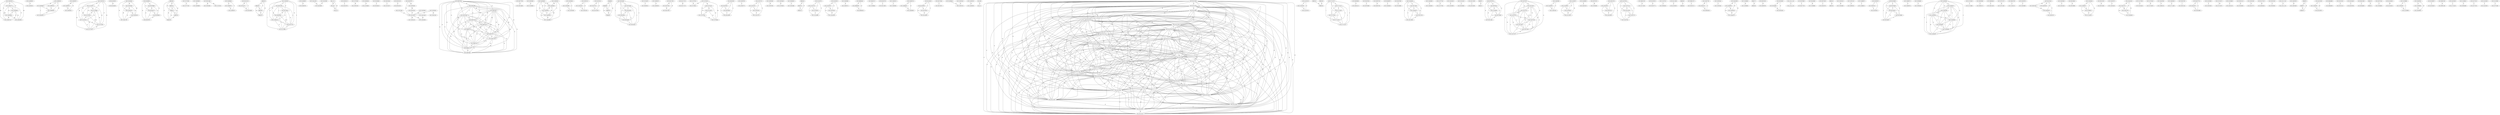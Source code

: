 graph {
	GCF_016905765 -- GCF_016905775 [label="75" weight=1.75] ;
	GCF_016905765 -- GCF_016939655 [label="55" weight=2.35] ;
	GCF_016905765 -- GCF_016939595 [label="57" weight=2.29] ;
	GCF_016905765 -- GCF_016905745 [label="96" weight=1.12] ;
	GCF_016905765 -- GCF_016905585 [label="89" weight=1.33] ;
	GCF_014856055 -- GCF_014855915 [label="14" weight=3.58] ;
	GCF_019660505 -- GCF_020809005 [label="90" weight=1.3] ;
	GCF_019660505 -- GCF_019660135 [label="77" weight=1.69] ;
	GCF_019660505 -- GCF_019660945 [label="35" weight=2.95] ;
	GCF_019660505 -- GCF_020639355 [label="87" weight=1.39] ;
	GCF_016905675 -- GCF_016905875 [label="69" weight=1.93] ;
	GCF_016905675 -- GCF_016905625 [label="46" weight=2.62] ;
	GCF_013925725 -- GCF_014103475 [label="43" weight=2.71] ;
	GCF_013925725 -- GCF_013794885 [label="41" weight=2.77] ;
	GCF_013925725 -- GCF_013729795 [label="36" weight=2.92] ;
	GCF_013925725 -- GCF_014103235 [label="44" weight=2.68] ;
	GCF_013925725 -- GCF_013732395 [label="27" weight=3.19] ;
	GCF_013925725 -- GCF_013737455 [label="38" weight=2.86] ;
	GCF_901456235 -- GCF_901456265 [label="44" weight=2.68] ;
	GCF_018439045 -- GCF_018443005 [label="60" weight=2.2] ;
	GCF_018439045 -- GCF_018439745 [label="74" weight=1.78] ;
	GCF_018439045 -- GCF_018439185 [label="98" weight=1.06] ;
	GCF_018439045 -- GCF_018441785 [label="79" weight=1.63] ;
	GCF_020809005 -- GCF_019660945 [label="75" weight=1.75] ;
	GCF_020809005 -- GCF_020639355 [label="5" weight=3.85] ;
	GCF_902498925 -- GCF_902506695 [label="14" weight=3.58] ;
	GCF_902498925 -- GCF_902506715 [label="19" weight=3.43] ;
	GCF_902498925 -- GCF_902506645 [label="15" weight=3.55] ;
	GCF_902498925 -- GCF_902506735 [label="16" weight=3.52] ;
	ERQ0166 -- ERQ0224 [label="30" weight=3.1] ;
	ERQ0166 -- ERQ0211 [label="60" weight=2.2] ;
	ERQ0166 -- ERQ0162 [label="40" weight=2.8] ;
	ERQ0166 -- ERQ0199 [label="37" weight=2.89] ;
	GCF_013725595 -- GCF_013727455 [label="12" weight=3.64] ;
	GCF_016859905 -- GCF_016859885 [label="27" weight=3.19] ;
	GCF_000521965 -- GCF_016502965 [label="49" weight=2.53] ;
	GCF_000521965 -- GCF_011022025 [label="99" weight=1.03] ;
	GCF_018066565 -- GCF_018066535 [label="21" weight=3.37] ;
	GCF_018066565 -- GCF_018066575 [label="71" weight=1.87] ;
	GCF_016905775 -- GCF_016939655 [label="47" weight=2.59] ;
	GCF_016905775 -- GCF_016939595 [label="44" weight=2.68] ;
	GCF_016905775 -- GCF_016905745 [label="100" weight=1] ;
	GCF_016905775 -- GCF_016905585 [label="75" weight=1.75] ;
	GCF_001022155 -- GCF_001022275 [label="29" weight=3.13] ;
	GCF_001022155 -- GCF_004344985 [label="27" weight=3.19] ;
	ERQ0156 -- ERQ0255 [label="76" weight=1.72] ;
	ERQ0156 -- ERQ0189 [label="51" weight=2.47] ;
	ERQ0156 -- ERQ0278 [label="33" weight=3.01] ;
	GCF_015965555 -- GCF_000027085 [label="17" weight=3.49] ;
	GCF_015965555 -- GCF_000759815 [label="16" weight=3.52] ;
	GCF_015965555 -- GCF_000835925 [label="24" weight=3.28] ;
	GCF_015965555 -- GCF_015965415 [label="12" weight=3.64] ;
	GCF_015965555 -- GCF_910573735 [label="22" weight=3.34] ;
	GCF_015965555 -- GCF_021278985 [label="6" weight=3.82] ;
	GCF_001880955 -- GCF_001880795 [label="32" weight=3.04] ;
	GCF_018441285 -- GCF_018422965 [label="43" weight=2.71] ;
	DB_3_C11 -- DB_3_D2 [label="56" weight=2.32] ;
	DB_3_C11 -- DB_3_D1 [label="96" weight=1.12] ;
	GCF_002903215 -- GCF_002919795 [label="3" weight=3.91] ;
	GCF_013792365 -- GCF_016505165 [label="64" weight=2.08] ;
	GCF_002863945 -- GCF_013336845 [label="19" weight=3.43] ;
	GCF_002386385 -- GCF_902388105 [label="0" weight=4] ;
	GCF_000018045 -- GCF_016128275 [label="4" weight=3.88] ;
	GCF_005281165 -- GCF_005281265 [label="37" weight=2.89] ;
	GCF_015670485 -- GCF_001552875 [label="97" weight=1.09] ;
	GCF_009876795 -- GCF_009876695 [label="67" weight=1.99] ;
	GCF_009876795 -- GCF_009876815 [label="43" weight=2.71] ;
	GCF_009876795 -- GCF_004167485 [label="28" weight=3.16] ;
	GCF_009876795 -- GCF_009876755 [label="21" weight=3.37] ;
	GCF_009876795 -- GCF_009876705 [label="30" weight=3.1] ;
	GCF_009876795 -- GCF_009881155 [label="23" weight=3.31] ;
	GCF_009876795 -- GCF_009876715 [label="35" weight=2.95] ;
	GCF_009876795 -- GCF_009876765 [label="33" weight=3.01] ;
	GCF_009876795 -- GCF_009881185 [label="28" weight=3.16] ;
	GCF_009876795 -- GCF_009881175 [label="24" weight=3.28] ;
	GCF_009876795 -- GCF_009876825 [label="33" weight=3.01] ;
	GCF_000277565 -- GCF_000313895 [label="14" weight=3.58] ;
	GCF_016500585 -- GCF_013336855 [label="13" weight=3.61] ;
	GCF_014803025 -- GCF_014802945 [label="100" weight=1] ;
	GCF_014803025 -- GCF_014802955 [label="83" weight=1.51] ;
	GCF_014803025 -- GCF_014802925 [label="71" weight=1.87] ;
	GCF_014803025 -- GCF_014802965 [label="72" weight=1.84] ;
	GCF_016503845 -- GCF_016503985 [label="3" weight=3.91] ;
	GCF_016503845 -- GCF_016503955 [label="9" weight=3.73] ;
	GCF_016502215 -- GCF_016502245 [label="23" weight=3.31] ;
	GCF_016502215 -- GCF_016502205 [label="20" weight=3.4] ;
	GCF_001055315 -- GCF_001057215 [label="16" weight=3.52] ;
	GCF_001055315 -- GCF_001055295 [label="20" weight=3.4] ;
	ERQ0682 -- ERQ0689 [label="70" weight=1.9] ;
	ERQ0682 -- ERQ0678 [label="37" weight=2.89] ;
	ERQ0682 -- ERQ0681 [label="43" weight=2.71] ;
	GCF_002918495 -- GCF_002918465 [label="0" weight=4] ;
	GCF_002918495 -- GCF_002919455 [label="1" weight=3.97] ;
	GCF_002918495 -- GCF_002918455 [label="0" weight=4] ;
	GCF_002918495 -- GCF_002919485 [label="2" weight=3.94] ;
	GCF_002918495 -- GCF_002919425 [label="0" weight=4] ;
	GCF_016501465 -- GCF_016500565 [label="48" weight=2.56] ;
	GCF_002918465 -- GCF_002919455 [label="0" weight=4] ;
	GCF_002918465 -- GCF_002918455 [label="0" weight=4] ;
	GCF_002918465 -- GCF_002919485 [label="1" weight=3.97] ;
	GCF_002918465 -- GCF_002919425 [label="2" weight=3.94] ;
	GCF_018443005 -- GCF_018439745 [label="31" weight=3.07] ;
	GCF_018443005 -- GCF_018439185 [label="62" weight=2.14] ;
	GCF_018443005 -- GCF_018441785 [label="58" weight=2.26] ;
	GCF_015234875 -- GCF_004569315 [label="0" weight=4] ;
	GCF_019656375 -- GCF_019656355 [label="22" weight=3.34] ;
	GCF_005217825 -- GCF_004327825 [label="40" weight=2.8] ;
	GCF_005217825 -- GCF_004327835 [label="39" weight=2.83] ;
	GCF_001317155 -- GCF_001317135 [label="83" weight=1.51] ;
	GCF_013797615 -- GCF_013746415 [label="91" weight=1.27] ;
	GCF_002918555 -- GCF_002918535 [label="3" weight=3.91] ;
	GCF_002918555 -- GCF_002918935 [label="3" weight=3.91] ;
	GCF_002918555 -- GCF_002919495 [label="4" weight=3.88] ;
	GCF_016500795 -- GCF_016500775 [label="8" weight=3.76] ;
	GCF_015674715 -- GCF_015673475 [label="12" weight=3.64] ;
	GCF_015674715 -- GCF_015674675 [label="12" weight=3.64] ;
	GCF_015674715 -- GCF_015674725 [label="8" weight=3.76] ;
	GCF_016505395 -- GCF_016507955 [label="29" weight=3.13] ;
	GCF_016505485 -- GCF_013790265 [label="97" weight=1.09] ;
	GCF_020099335 -- GCF_018323885 [label="17" weight=3.49] ;
	ERQ0243 -- ERQ0154 [label="67" weight=1.99] ;
	ERQ0243 -- ERQ0152 [label="79" weight=1.63] ;
	GCF_014103475 -- GCF_013794885 [label="44" weight=2.68] ;
	GCF_014103475 -- GCF_013729795 [label="40" weight=2.8] ;
	GCF_014103475 -- GCF_014103235 [label="52" weight=2.44] ;
	GCF_014103475 -- GCF_013732395 [label="45" weight=2.65] ;
	GCF_014103475 -- GCF_013737455 [label="44" weight=2.68] ;
	GCF_015230755 -- GCF_015231155 [label="3" weight=3.91] ;
	GCF_015230755 -- GCF_015230675 [label="2" weight=3.94] ;
	GCF_015230755 -- GCF_015230695 [label="6" weight=3.82] ;
	GCF_018106225 -- GCF_018106145 [label="50" weight=2.5] ;
	GCF_018106225 -- GCF_018106165 [label="41" weight=2.77] ;
	GCF_018106225 -- GCF_018106185 [label="57" weight=2.29] ;
	GCF_016859695 -- GCF_016859715 [label="41" weight=2.77] ;
	GCF_009876695 -- GCF_009876815 [label="86" weight=1.42] ;
	GCF_009876695 -- GCF_004167485 [label="77" weight=1.69] ;
	GCF_009876695 -- GCF_009876755 [label="70" weight=1.9] ;
	GCF_009876695 -- GCF_009876705 [label="76" weight=1.72] ;
	GCF_009876695 -- GCF_009881155 [label="69" weight=1.93] ;
	GCF_009876695 -- GCF_009876715 [label="73" weight=1.81] ;
	GCF_009876695 -- GCF_009876765 [label="89" weight=1.33] ;
	GCF_009876695 -- GCF_009881185 [label="73" weight=1.81] ;
	GCF_009876695 -- GCF_009881175 [label="73" weight=1.81] ;
	GCF_009876695 -- GCF_009876825 [label="79" weight=1.63] ;
	GCF_009664045 -- GCF_009664065 [label="13" weight=3.61] ;
	GCF_009664045 -- GCF_009664025 [label="18" weight=3.46] ;
	GCF_000027085 -- GCF_000759815 [label="7" weight=3.79] ;
	GCF_000027085 -- GCF_000835925 [label="4" weight=3.88] ;
	GCF_000027085 -- GCF_015965415 [label="4" weight=3.88] ;
	GCF_000027085 -- GCF_910573735 [label="4" weight=3.88] ;
	GCF_000027085 -- GCF_021278985 [label="7" weight=3.79] ;
	GCF_008364715 -- GCF_014596845 [label="8" weight=3.76] ;
	GCF_902381795 -- GCF_002215605 [label="4" weight=3.88] ;
	GCF_013890155 -- GCF_013890595 [label="3" weight=3.91] ;
	GCF_016893745 -- GCF_016894025 [label="37" weight=2.89] ;
	GCF_016893745 -- GCF_016893985 [label="20" weight=3.4] ;
	GCF_901456255 -- GCF_901456285 [label="10" weight=3.7] ;
	GCF_901456255 -- GCF_901456225 [label="9" weight=3.73] ;
	GCF_901456255 -- GCF_901456305 [label="3" weight=3.91] ;
	GCF_018106145 -- GCF_018106165 [label="43" weight=2.71] ;
	GCF_018106145 -- GCF_018106185 [label="61" weight=2.17] ;
	GCF_015231155 -- GCF_015230675 [label="4" weight=3.88] ;
	GCF_015231155 -- GCF_015230695 [label="5" weight=3.85] ;
	GCF_902373845 -- GCF_000155975 [label="0" weight=4] ;
	GCF_013746155 -- GCF_014104155 [label="93" weight=1.21] ;
	GCF_013746155 -- GCF_013746415 [label="94" weight=1.18] ;
	GCF_013746155 -- GCF_013797345 [label="97" weight=1.09] ;
	GCF_013746155 -- GCF_013790835 [label="96" weight=1.12] ;
	GCF_001880845 -- GCF_016503735 [label="79" weight=1.63] ;
	GCF_002919455 -- GCF_002918455 [label="0" weight=4] ;
	GCF_002919455 -- GCF_002919485 [label="1" weight=3.97] ;
	GCF_002919455 -- GCF_002919425 [label="0" weight=4] ;
	GCF_014855525 -- GCF_014855935 [label="25" weight=3.25] ;
	SD_9_H6 -- SD_9_A7 [label="10" weight=3.7] ;
	GCF_002947675 -- GCF_016500445 [label="96" weight=1.12] ;
	GCF_002947675 -- GCF_001552875 [label="97" weight=1.09] ;
	GCF_001413195 -- GCF_001413255 [label="32" weight=3.04] ;
	GCF_001413195 -- GCF_001413095 [label="41" weight=2.77] ;
	GCF_001413195 -- GCF_001412825 [label="30" weight=3.1] ;
	GCF_001413195 -- GCF_001412735 [label="52" weight=2.44] ;
	GCF_001413195 -- GCF_001412795 [label="30" weight=3.1] ;
	GCF_001413195 -- GCF_001413215 [label="35" weight=2.95] ;
	GCF_001413195 -- GCF_001412725 [label="38" weight=2.86] ;
	GCF_001413195 -- GCF_001412715 [label="22" weight=3.34] ;
	GCF_001413195 -- GCF_001413125 [label="28" weight=3.16] ;
	GCF_001413195 -- GCF_001413035 [label="41" weight=2.77] ;
	GCF_001413195 -- GCF_001413155 [label="32" weight=3.04] ;
	GCF_001413195 -- GCF_001413045 [label="30" weight=3.1] ;
	GCF_001413195 -- GCF_001413295 [label="29" weight=3.13] ;
	GCF_001413195 -- GCF_001413075 [label="56" weight=2.32] ;
	GCF_001413195 -- GCF_001412755 [label="43" weight=2.71] ;
	GCF_001413195 -- GCF_001413235 [label="67" weight=1.99] ;
	GCF_001413195 -- GCF_001413275 [label="25" weight=3.25] ;
	GCF_001413195 -- GCF_001412815 [label="31" weight=3.07] ;
	GCF_001413195 -- GCF_001413335 [label="35" weight=2.95] ;
	GCF_001413195 -- GCF_001413165 [label="37" weight=2.89] ;
	GCF_001413195 -- GCF_001412855 [label="34" weight=2.98] ;
	GCF_001413195 -- GCF_001412875 [label="38" weight=2.86] ;
	GCF_001413195 -- GCF_001413315 [label="37" weight=2.89] ;
	GCF_014230155 -- GCF_014230185 [label="9" weight=3.73] ;
	GCF_014230155 -- GCF_014230105 [label="16" weight=3.52] ;
	GCF_001057215 -- GCF_001055295 [label="14" weight=3.58] ;
	ERQ0222 -- ERQ0192 [label="93" weight=1.21] ;
	GCF_017151575 -- GCF_017151475 [label="6" weight=3.82] ;
	GCF_017151575 -- GCF_017151495 [label="6" weight=3.82] ;
	GCF_017151575 -- GCF_017151545 [label="3" weight=3.91] ;
	GCF_017151575 -- GCF_017151535 [label="7" weight=3.79] ;
	GCF_017151575 -- GCF_017151515 [label="3" weight=3.91] ;
	GCF_013794885 -- GCF_013729795 [label="45" weight=2.65] ;
	GCF_013794885 -- GCF_014103235 [label="56" weight=2.32] ;
	GCF_013794885 -- GCF_013732395 [label="40" weight=2.8] ;
	GCF_013794885 -- GCF_013737455 [label="44" weight=2.68] ;
	GCF_900638065 -- GCF_003818115 [label="37" weight=2.89] ;
	GCF_001413255 -- GCF_001413095 [label="32" weight=3.04] ;
	GCF_001413255 -- GCF_001412825 [label="21" weight=3.37] ;
	GCF_001413255 -- GCF_001412735 [label="45" weight=2.65] ;
	GCF_001413255 -- GCF_001412795 [label="20" weight=3.4] ;
	GCF_001413255 -- GCF_001413215 [label="21" weight=3.37] ;
	GCF_001413255 -- GCF_001412725 [label="31" weight=3.07] ;
	GCF_001413255 -- GCF_001412715 [label="9" weight=3.73] ;
	GCF_001413255 -- GCF_001413125 [label="21" weight=3.37] ;
	GCF_001413255 -- GCF_001413035 [label="23" weight=3.31] ;
	GCF_001413255 -- GCF_001413155 [label="19" weight=3.43] ;
	GCF_001413255 -- GCF_001413045 [label="20" weight=3.4] ;
	GCF_001413255 -- GCF_001413295 [label="19" weight=3.43] ;
	GCF_001413255 -- GCF_001413075 [label="38" weight=2.86] ;
	GCF_001413255 -- GCF_001412755 [label="27" weight=3.19] ;
	GCF_001413255 -- GCF_001413235 [label="51" weight=2.47] ;
	GCF_001413255 -- GCF_001413275 [label="12" weight=3.64] ;
	GCF_001413255 -- GCF_001413115 [label="92" weight=1.24] ;
	GCF_001413255 -- GCF_001412815 [label="21" weight=3.37] ;
	GCF_001413255 -- GCF_001413335 [label="20" weight=3.4] ;
	GCF_001413255 -- GCF_001413165 [label="26" weight=3.22] ;
	GCF_001413255 -- GCF_001412855 [label="15" weight=3.55] ;
	GCF_001413255 -- GCF_001412875 [label="20" weight=3.4] ;
	GCF_001413255 -- GCF_001413315 [label="25" weight=3.25] ;
	GCF_902387635 -- GCF_000783995 [label="0" weight=4] ;
	GCF_902807235 -- GCF_902807305 [label="33" weight=3.01] ;
	GCF_900460975 -- GCF_019048045 [label="4" weight=3.88] ;
	GCF_015230675 -- GCF_015230695 [label="4" weight=3.88] ;
	GCF_902387995 -- GCF_002249995 [label="0" weight=4] ;
	GCF_009876815 -- GCF_004167485 [label="53" weight=2.41] ;
	GCF_009876815 -- GCF_009876755 [label="43" weight=2.71] ;
	GCF_009876815 -- GCF_009876705 [label="48" weight=2.56] ;
	GCF_009876815 -- GCF_009881155 [label="33" weight=3.01] ;
	GCF_009876815 -- GCF_009876715 [label="38" weight=2.86] ;
	GCF_009876815 -- GCF_009876765 [label="48" weight=2.56] ;
	GCF_009876815 -- GCF_009881185 [label="43" weight=2.71] ;
	GCF_009876815 -- GCF_009881175 [label="43" weight=2.71] ;
	GCF_009876815 -- GCF_009876825 [label="51" weight=2.47] ;
	GCF_019448455 -- GCF_020215855 [label="6" weight=3.82] ;
	GCF_019448455 -- GCF_019448475 [label="13" weight=3.61] ;
	GCF_019448455 -- GCF_020215765 [label="5" weight=3.85] ;
	GCF_019448455 -- GCF_020215805 [label="8" weight=3.76] ;
	GCF_000759815 -- GCF_000835925 [label="20" weight=3.4] ;
	GCF_000759815 -- GCF_015965415 [label="14" weight=3.58] ;
	GCF_000759815 -- GCF_910573735 [label="14" weight=3.58] ;
	GCF_000759815 -- GCF_021278985 [label="10" weight=3.7] ;
	GCF_001413095 -- GCF_001412825 [label="29" weight=3.13] ;
	GCF_001413095 -- GCF_001412735 [label="52" weight=2.44] ;
	GCF_001413095 -- GCF_001412795 [label="28" weight=3.16] ;
	GCF_001413095 -- GCF_001413215 [label="32" weight=3.04] ;
	GCF_001413095 -- GCF_001412725 [label="39" weight=2.83] ;
	GCF_001413095 -- GCF_001412715 [label="21" weight=3.37] ;
	GCF_001413095 -- GCF_001413125 [label="27" weight=3.19] ;
	GCF_001413095 -- GCF_001413035 [label="38" weight=2.86] ;
	GCF_001413095 -- GCF_001413155 [label="36" weight=2.92] ;
	GCF_001413095 -- GCF_001413045 [label="40" weight=2.8] ;
	GCF_001413095 -- GCF_001413295 [label="28" weight=3.16] ;
	GCF_001413095 -- GCF_001413075 [label="59" weight=2.23] ;
	GCF_001413095 -- GCF_001412755 [label="37" weight=2.89] ;
	GCF_001413095 -- GCF_001413235 [label="57" weight=2.29] ;
	GCF_001413095 -- GCF_001413275 [label="25" weight=3.25] ;
	GCF_001413095 -- GCF_001412815 [label="30" weight=3.1] ;
	GCF_001413095 -- GCF_001413335 [label="31" weight=3.07] ;
	GCF_001413095 -- GCF_001413165 [label="36" weight=2.92] ;
	GCF_001413095 -- GCF_001412855 [label="25" weight=3.25] ;
	GCF_001413095 -- GCF_001412875 [label="28" weight=3.16] ;
	GCF_001413095 -- GCF_001413315 [label="36" weight=2.92] ;
	ERQ0689 -- ERQ0678 [label="47" weight=2.59] ;
	ERQ0689 -- ERQ0681 [label="62" weight=2.14] ;
	GCF_016905875 -- GCF_016905625 [label="50" weight=2.5] ;
	GCF_001412825 -- GCF_001412735 [label="43" weight=2.71] ;
	GCF_001412825 -- GCF_001412795 [label="17" weight=3.49] ;
	GCF_001412825 -- GCF_001413215 [label="20" weight=3.4] ;
	GCF_001412825 -- GCF_001412725 [label="29" weight=3.13] ;
	GCF_001412825 -- GCF_001412715 [label="8" weight=3.76] ;
	GCF_001412825 -- GCF_001413125 [label="16" weight=3.52] ;
	GCF_001412825 -- GCF_001413035 [label="22" weight=3.34] ;
	GCF_001412825 -- GCF_001413155 [label="20" weight=3.4] ;
	GCF_001412825 -- GCF_001413045 [label="22" weight=3.34] ;
	GCF_001412825 -- GCF_001413295 [label="15" weight=3.55] ;
	GCF_001412825 -- GCF_001413075 [label="44" weight=2.68] ;
	GCF_001412825 -- GCF_001412755 [label="27" weight=3.19] ;
	GCF_001412825 -- GCF_001413235 [label="51" weight=2.47] ;
	GCF_001412825 -- GCF_001413275 [label="10" weight=3.7] ;
	GCF_001412825 -- GCF_001413115 [label="89" weight=1.33] ;
	GCF_001412825 -- GCF_001412815 [label="19" weight=3.43] ;
	GCF_001412825 -- GCF_001413335 [label="21" weight=3.37] ;
	GCF_001412825 -- GCF_001413165 [label="20" weight=3.4] ;
	GCF_001412825 -- GCF_001412855 [label="15" weight=3.55] ;
	GCF_001412825 -- GCF_001412875 [label="17" weight=3.49] ;
	GCF_001412825 -- GCF_001413315 [label="22" weight=3.34] ;
	GCF_013882995 -- GCF_013883595 [label="4" weight=3.88] ;
	GCF_011077325 -- GCF_011077955 [label="12" weight=3.64] ;
	GCF_014230185 -- GCF_014230105 [label="14" weight=3.58] ;
	GCF_013816335 -- GCF_013816655 [label="6" weight=3.82] ;
	GCF_012524235 -- GCF_002289385 [label="4" weight=3.88] ;
	GCF_014104155 -- GCF_013724425 [label="64" weight=2.08] ;
	GCF_014104155 -- GCF_013797345 [label="65" weight=2.05] ;
	GCF_014104155 -- GCF_013790835 [label="42" weight=2.74] ;
	GCF_002215385 -- GCF_002252065 [label="1" weight=3.97] ;
	ERQ0671 -- ERQ0217 [label="37" weight=2.89] ;
	GCF_019660135 -- GCF_019660945 [label="51" weight=2.47] ;
	GCF_000759735 -- GCF_000582615 [label="13" weight=3.61] ;
	GCF_000759735 -- GCF_011064845 [label="9" weight=3.73] ;
	GCF_000759735 -- GCF_000734905 [label="12" weight=3.64] ;
	GCF_000759735 -- GCF_000312465 [label="16" weight=3.52] ;
	GCF_016503985 -- GCF_016503955 [label="8" weight=3.76] ;
	GCF_018066535 -- GCF_018066575 [label="67" weight=1.99] ;
	GCF_019270375 -- GCF_019270355 [label="10" weight=3.7] ;
	GCF_019270375 -- GCF_019270215 [label="18" weight=3.46] ;
	GCF_019270375 -- GCF_019270575 [label="12" weight=3.64] ;
	GCF_019270375 -- GCF_019270195 [label="19" weight=3.43] ;
	GCF_019270375 -- GCF_019270455 [label="10" weight=3.7] ;
	GCF_019270375 -- GCF_019270295 [label="14" weight=3.58] ;
	GCF_019270375 -- GCF_019270275 [label="12" weight=3.64] ;
	DB_3_D2 -- DB_3_D1 [label="80" weight=1.6] ;
	GCF_014802905 -- GCF_014803055 [label="71" weight=1.87] ;
	GCF_014802905 -- GCF_014803165 [label="51" weight=2.47] ;
	GCF_902506695 -- GCF_902506715 [label="20" weight=3.4] ;
	GCF_902506695 -- GCF_902506645 [label="13" weight=3.61] ;
	GCF_902506695 -- GCF_902506735 [label="13" weight=3.61] ;
	GCF_014189375 -- GCF_014189285 [label="77" weight=1.69] ;
	GCF_014189375 -- GCF_014189355 [label="35" weight=2.95] ;
	GCF_014189375 -- GCF_014725915 [label="30" weight=3.1] ;
	GCF_019399955 -- GCF_018035235 [label="8" weight=3.76] ;
	GCF_019270355 -- GCF_019270215 [label="18" weight=3.46] ;
	GCF_019270355 -- GCF_019270575 [label="8" weight=3.76] ;
	GCF_019270355 -- GCF_019270195 [label="19" weight=3.43] ;
	GCF_019270355 -- GCF_019270455 [label="13" weight=3.61] ;
	GCF_019270355 -- GCF_019270295 [label="18" weight=3.46] ;
	GCF_019270355 -- GCF_019270275 [label="12" weight=3.64] ;
	GCF_000764735 -- GCF_019048065 [label="36" weight=2.92] ;
	GCF_016501785 -- GCF_016501905 [label="0" weight=4] ;
	GCF_016501785 -- GCF_016501525 [label="7" weight=3.79] ;
	GCF_016501785 -- GCF_016501885 [label="11" weight=3.67] ;
	GCF_001412735 -- GCF_001412795 [label="43" weight=2.71] ;
	GCF_001412735 -- GCF_001413215 [label="46" weight=2.62] ;
	GCF_001412735 -- GCF_001412725 [label="51" weight=2.47] ;
	GCF_001412735 -- GCF_001412715 [label="35" weight=2.95] ;
	GCF_001412735 -- GCF_001413125 [label="41" weight=2.77] ;
	GCF_001412735 -- GCF_001413035 [label="52" weight=2.44] ;
	GCF_001412735 -- GCF_001413155 [label="41" weight=2.77] ;
	GCF_001412735 -- GCF_001413045 [label="51" weight=2.47] ;
	GCF_001412735 -- GCF_001413295 [label="44" weight=2.68] ;
	GCF_001412735 -- GCF_001413075 [label="68" weight=1.96] ;
	GCF_001412735 -- GCF_001412755 [label="49" weight=2.53] ;
	GCF_001412735 -- GCF_001413235 [label="72" weight=1.84] ;
	GCF_001412735 -- GCF_001413275 [label="40" weight=2.8] ;
	GCF_001412735 -- GCF_001412815 [label="41" weight=2.77] ;
	GCF_001412735 -- GCF_001413335 [label="45" weight=2.65] ;
	GCF_001412735 -- GCF_001413165 [label="46" weight=2.62] ;
	GCF_001412735 -- GCF_001412855 [label="42" weight=2.74] ;
	GCF_001412735 -- GCF_001412875 [label="42" weight=2.74] ;
	GCF_001412735 -- GCF_001413315 [label="52" weight=2.44] ;
	GCF_014337295 -- GCF_014337315 [label="5" weight=3.85] ;
	GCF_014337295 -- GCF_001037485 [label="14" weight=3.58] ;
	GCF_014337295 -- GCF_014337275 [label="3" weight=3.91] ;
	GCF_014337295 -- GCF_014337335 [label="3" weight=3.91] ;
	GCF_009821555 -- GCF_014712635 [label="19" weight=3.43] ;
	GCF_001059745 -- GCF_001067775 [label="10" weight=3.7] ;
	ERQ0678 -- ERQ0681 [label="43" weight=2.71] ;
	GCF_013337015 -- GCF_002864025 [label="9" weight=3.73] ;
	GCF_001411885 -- GCF_001306025 [label="8" weight=3.76] ;
	GCF_019270215 -- GCF_019270575 [label="17" weight=3.49] ;
	GCF_019270215 -- GCF_019270195 [label="13" weight=3.61] ;
	GCF_019270215 -- GCF_019270455 [label="17" weight=3.49] ;
	GCF_019270215 -- GCF_019270295 [label="20" weight=3.4] ;
	GCF_019270215 -- GCF_019270275 [label="19" weight=3.43] ;
	GCF_019270575 -- GCF_019270195 [label="19" weight=3.43] ;
	GCF_019270575 -- GCF_019270455 [label="11" weight=3.67] ;
	GCF_019270575 -- GCF_019270295 [label="19" weight=3.43] ;
	GCF_019270575 -- GCF_019270275 [label="11" weight=3.67] ;
	ERQ0045 -- ERQ0043 [label="14" weight=3.58] ;
	GCF_016501905 -- GCF_016501525 [label="8" weight=3.76] ;
	GCF_016501905 -- GCF_016501885 [label="11" weight=3.67] ;
	GCF_009821375 -- GCF_001952715 [label="0" weight=4] ;
	ERQ0154 -- ERQ0152 [label="21" weight=3.37] ;
	GCF_004167485 -- GCF_009876755 [label="36" weight=2.92] ;
	GCF_004167485 -- GCF_009876705 [label="41" weight=2.77] ;
	GCF_004167485 -- GCF_009881155 [label="24" weight=3.28] ;
	GCF_004167485 -- GCF_009876715 [label="36" weight=2.92] ;
	GCF_004167485 -- GCF_009876765 [label="47" weight=2.59] ;
	GCF_004167485 -- GCF_009881185 [label="35" weight=2.95] ;
	GCF_004167485 -- GCF_009881175 [label="25" weight=3.25] ;
	GCF_004167485 -- GCF_009876825 [label="1" weight=3.97] ;
	GCF_019047765 -- GCF_005281015 [label="26" weight=3.22] ;
	GCF_019047765 -- GCF_000826205 [label="15" weight=3.55] ;
	GCF_016500805 -- GCF_001552875 [label="90" weight=1.3] ;
	GCF_016505445 -- GCF_012952645 [label="0" weight=4] ;
	GCF_018420365 -- GCF_018446045 [label="26" weight=3.22] ;
	GCF_018420365 -- GCF_018446195 [label="68" weight=1.96] ;
	GCF_018420365 -- GCF_018440275 [label="58" weight=2.26] ;
	GCF_001412795 -- GCF_001413215 [label="15" weight=3.55] ;
	GCF_001412795 -- GCF_001412725 [label="28" weight=3.16] ;
	GCF_001412795 -- GCF_001412715 [label="10" weight=3.7] ;
	GCF_001412795 -- GCF_001413125 [label="19" weight=3.43] ;
	GCF_001412795 -- GCF_001413035 [label="26" weight=3.22] ;
	GCF_001412795 -- GCF_001413155 [label="19" weight=3.43] ;
	GCF_001412795 -- GCF_001413045 [label="18" weight=3.46] ;
	GCF_001412795 -- GCF_001413295 [label="15" weight=3.55] ;
	GCF_001412795 -- GCF_001413075 [label="48" weight=2.56] ;
	GCF_001412795 -- GCF_001412755 [label="26" weight=3.22] ;
	GCF_001412795 -- GCF_001413235 [label="51" weight=2.47] ;
	GCF_001412795 -- GCF_001413275 [label="13" weight=3.61] ;
	GCF_001412795 -- GCF_001413115 [label="91" weight=1.27] ;
	GCF_001412795 -- GCF_001412815 [label="16" weight=3.52] ;
	GCF_001412795 -- GCF_001413335 [label="18" weight=3.46] ;
	GCF_001412795 -- GCF_001413165 [label="21" weight=3.37] ;
	GCF_001412795 -- GCF_001412855 [label="14" weight=3.58] ;
	GCF_001412795 -- GCF_001412875 [label="20" weight=3.4] ;
	GCF_001412795 -- GCF_001413315 [label="23" weight=3.31] ;
	GCF_020215855 -- GCF_019448475 [label="11" weight=3.67] ;
	GCF_020215855 -- GCF_020215765 [label="14" weight=3.58] ;
	GCF_020215855 -- GCF_020215805 [label="6" weight=3.82] ;
	GCF_018446045 -- GCF_018446195 [label="60" weight=2.2] ;
	GCF_018446045 -- GCF_018440275 [label="56" weight=2.32] ;
	GCF_009876755 -- GCF_009876705 [label="29" weight=3.13] ;
	GCF_009876755 -- GCF_009881155 [label="29" weight=3.13] ;
	GCF_009876755 -- GCF_009876715 [label="28" weight=3.16] ;
	GCF_009876755 -- GCF_009876765 [label="42" weight=2.74] ;
	GCF_009876755 -- GCF_009881185 [label="24" weight=3.28] ;
	GCF_009876755 -- GCF_009881175 [label="24" weight=3.28] ;
	GCF_009876755 -- GCF_009876825 [label="35" weight=2.95] ;
	GCF_014596835 -- GCF_014596855 [label="20" weight=3.4] ;
	ERQ0173 -- ERQ0186 [label="42" weight=2.74] ;
	GCF_009876705 -- GCF_009881155 [label="29" weight=3.13] ;
	GCF_009876705 -- GCF_009876715 [label="43" weight=2.71] ;
	GCF_009876705 -- GCF_009876765 [label="46" weight=2.62] ;
	GCF_009876705 -- GCF_009881185 [label="30" weight=3.1] ;
	GCF_009876705 -- GCF_009881175 [label="37" weight=2.89] ;
	GCF_009876705 -- GCF_009876825 [label="44" weight=2.68] ;
	GCF_900520335 -- GCF_003687835 [label="45" weight=2.65] ;
	GCF_002918855 -- GCF_002918835 [label="43" weight=2.71] ;
	GCF_002918855 -- GCF_002934505 [label="16" weight=3.52] ;
	SG18_138_1_S32 -- SG18_138_2_S33 [label="6" weight=3.82] ;
	GCF_000759835 -- GCF_902377535 [label="0" weight=4] ;
	GCF_014189285 -- GCF_014189355 [label="78" weight=1.66] ;
	GCF_014189285 -- GCF_014725915 [label="77" weight=1.69] ;
	GCF_003429605 -- GCF_014596895 [label="58" weight=2.26] ;
	GCF_009730355 -- GCF_000238735 [label="4" weight=3.88] ;
	GCF_001413215 -- GCF_001412725 [label="29" weight=3.13] ;
	GCF_001413215 -- GCF_001412715 [label="12" weight=3.64] ;
	GCF_001413215 -- GCF_001413125 [label="16" weight=3.52] ;
	GCF_001413215 -- GCF_001413035 [label="23" weight=3.31] ;
	GCF_001413215 -- GCF_001413155 [label="23" weight=3.31] ;
	GCF_001413215 -- GCF_001413045 [label="24" weight=3.28] ;
	GCF_001413215 -- GCF_001413295 [label="16" weight=3.52] ;
	GCF_001413215 -- GCF_001413075 [label="42" weight=2.74] ;
	GCF_001413215 -- GCF_001412755 [label="24" weight=3.28] ;
	GCF_001413215 -- GCF_001413235 [label="45" weight=2.65] ;
	GCF_001413215 -- GCF_001413275 [label="15" weight=3.55] ;
	GCF_001413215 -- GCF_001413115 [label="91" weight=1.27] ;
	GCF_001413215 -- GCF_001412815 [label="17" weight=3.49] ;
	GCF_001413215 -- GCF_001413335 [label="12" weight=3.64] ;
	GCF_001413215 -- GCF_001413165 [label="20" weight=3.4] ;
	GCF_001413215 -- GCF_001412855 [label="15" weight=3.55] ;
	GCF_001413215 -- GCF_001412875 [label="21" weight=3.37] ;
	GCF_001413215 -- GCF_001413315 [label="24" weight=3.28] ;
	GCF_001412725 -- GCF_001412715 [label="17" weight=3.49] ;
	GCF_001412725 -- GCF_001413125 [label="25" weight=3.25] ;
	GCF_001412725 -- GCF_001413035 [label="40" weight=2.8] ;
	GCF_001412725 -- GCF_001413155 [label="29" weight=3.13] ;
	GCF_001412725 -- GCF_001413045 [label="32" weight=3.04] ;
	GCF_001412725 -- GCF_001413295 [label="27" weight=3.19] ;
	GCF_001412725 -- GCF_001413075 [label="53" weight=2.41] ;
	GCF_001412725 -- GCF_001412755 [label="34" weight=2.98] ;
	GCF_001412725 -- GCF_001413235 [label="58" weight=2.26] ;
	GCF_001412725 -- GCF_001413275 [label="24" weight=3.28] ;
	GCF_001412725 -- GCF_001413115 [label="97" weight=1.09] ;
	GCF_001412725 -- GCF_001412815 [label="25" weight=3.25] ;
	GCF_001412725 -- GCF_001413335 [label="31" weight=3.07] ;
	GCF_001412725 -- GCF_001413165 [label="32" weight=3.04] ;
	GCF_001412725 -- GCF_001412855 [label="25" weight=3.25] ;
	GCF_001412725 -- GCF_001412875 [label="30" weight=3.1] ;
	GCF_001412725 -- GCF_001413315 [label="35" weight=2.95] ;
	ERQ0216 -- ERQ0159 [label="44" weight=2.68] ;
	GCF_016939655 -- GCF_016939595 [label="9" weight=3.73] ;
	GCF_016939655 -- GCF_016905745 [label="67" weight=1.99] ;
	GCF_016939655 -- GCF_016905585 [label="48" weight=2.56] ;
	GCF_016505225 -- GCF_016504905 [label="48" weight=2.56] ;
	ERQ0255 -- ERQ0189 [label="50" weight=2.5] ;
	ERQ0255 -- ERQ0278 [label="38" weight=2.86] ;
	GCF_001412715 -- GCF_001413125 [label="6" weight=3.82] ;
	GCF_001412715 -- GCF_001413035 [label="15" weight=3.55] ;
	GCF_001412715 -- GCF_001413155 [label="7" weight=3.79] ;
	GCF_001412715 -- GCF_001413045 [label="9" weight=3.73] ;
	GCF_001412715 -- GCF_001413295 [label="9" weight=3.73] ;
	GCF_001412715 -- GCF_001413075 [label="36" weight=2.92] ;
	GCF_001412715 -- GCF_001412755 [label="15" weight=3.55] ;
	GCF_001412715 -- GCF_001413235 [label="39" weight=2.83] ;
	GCF_001412715 -- GCF_001413275 [label="4" weight=3.88] ;
	GCF_001412715 -- GCF_001413115 [label="75" weight=1.75] ;
	GCF_001412715 -- GCF_001412815 [label="7" weight=3.79] ;
	GCF_001412715 -- GCF_001413335 [label="11" weight=3.67] ;
	GCF_001412715 -- GCF_001413165 [label="10" weight=3.7] ;
	GCF_001412715 -- GCF_001412855 [label="8" weight=3.76] ;
	GCF_001412715 -- GCF_001412875 [label="10" weight=3.7] ;
	GCF_001412715 -- GCF_001413315 [label="16" weight=3.52] ;
	GCF_018106165 -- GCF_018106185 [label="55" weight=2.35] ;
	GCF_013874155 -- GCF_020695525 [label="13" weight=3.61] ;
	GCF_013889875 -- GCF_013889015 [label="3" weight=3.91] ;
	GCF_901456285 -- GCF_901456225 [label="14" weight=3.58] ;
	GCF_901456285 -- GCF_901456305 [label="45" weight=2.65] ;
	GCF_020559475 -- GCF_020593155 [label="7" weight=3.79] ;
	GCF_020559475 -- GCF_020559425 [label="1" weight=3.97] ;
	GCF_016505245 -- GCF_016503735 [label="16" weight=3.52] ;
	GCF_902160855 -- GCF_902160945 [label="8" weight=3.76] ;
	GCF_902160855 -- GCF_902165615 [label="75" weight=1.75] ;
	GCF_902160855 -- GCF_902160995 [label="4" weight=3.88] ;
	GCF_902160855 -- GCF_902160915 [label="4" weight=3.88] ;
	GCF_019660715 -- GCF_019660705 [label="13" weight=3.61] ;
	ERQ0160 -- ERQ0192 [label="43" weight=2.71] ;
	GCF_019584605 -- GCF_019584545 [label="8" weight=3.76] ;
	GCF_014855945 -- GCF_014856075 [label="13" weight=3.61] ;
	GCF_014855945 -- GCF_014855595 [label="16" weight=3.52] ;
	GCF_014855945 -- GCF_014855645 [label="22" weight=3.34] ;
	GCF_014855945 -- GCF_014856005 [label="10" weight=3.7] ;
	GCF_014855945 -- GCF_014855985 [label="13" weight=3.61] ;
	GCF_014855945 -- GCF_014856095 [label="9" weight=3.73] ;
	GCF_014855945 -- GCF_014856035 [label="9" weight=3.73] ;
	GCF_009664065 -- GCF_009664025 [label="25" weight=3.25] ;
	GCF_018422995 -- GCF_018422965 [label="43" weight=2.71] ;
	GCF_014803055 -- GCF_014803165 [label="56" weight=2.32] ;
	GCF_014802995 -- GCF_014802945 [label="29" weight=3.13] ;
	GCF_014802995 -- GCF_014802955 [label="46" weight=2.62] ;
	GCF_014802995 -- GCF_014802925 [label="78" weight=1.66] ;
	GCF_014802995 -- GCF_014802965 [label="78" weight=1.66] ;
	GCF_013730455 -- GCF_013729995 [label="4" weight=3.88] ;
	GCF_014802945 -- GCF_014802955 [label="58" weight=2.26] ;
	GCF_014802945 -- GCF_014802925 [label="93" weight=1.21] ;
	GCF_014802945 -- GCF_014802965 [label="69" weight=1.93] ;
	GCF_009295665 -- GCF_009363175 [label="6" weight=3.82] ;
	GCF_008693945 -- GCF_003812405 [label="9" weight=3.73] ;
	GCF_018439745 -- GCF_018439185 [label="58" weight=2.26] ;
	GCF_018439745 -- GCF_018441785 [label="59" weight=2.23] ;
	GCF_001413125 -- GCF_001413035 [label="23" weight=3.31] ;
	GCF_001413125 -- GCF_001413155 [label="17" weight=3.49] ;
	GCF_001413125 -- GCF_001413045 [label="21" weight=3.37] ;
	GCF_001413125 -- GCF_001413295 [label="17" weight=3.49] ;
	GCF_001413125 -- GCF_001413075 [label="44" weight=2.68] ;
	GCF_001413125 -- GCF_001412755 [label="22" weight=3.34] ;
	GCF_001413125 -- GCF_001413235 [label="47" weight=2.59] ;
	GCF_001413125 -- GCF_001413275 [label="10" weight=3.7] ;
	GCF_001413125 -- GCF_001413115 [label="87" weight=1.39] ;
	GCF_001413125 -- GCF_001412815 [label="13" weight=3.61] ;
	GCF_001413125 -- GCF_001413335 [label="14" weight=3.58] ;
	GCF_001413125 -- GCF_001413165 [label="19" weight=3.43] ;
	GCF_001413125 -- GCF_001412855 [label="14" weight=3.58] ;
	GCF_001413125 -- GCF_001412875 [label="13" weight=3.61] ;
	GCF_001413125 -- GCF_001413315 [label="24" weight=3.28] ;
	GCF_016894025 -- GCF_016893985 [label="34" weight=2.98] ;
	GCF_020593155 -- GCF_020559425 [label="4" weight=3.88] ;
	GCF_019731375 -- GCF_019731585 [label="30" weight=3.1] ;
	GCF_009910785 -- GCF_012843215 [label="6" weight=3.82] ;
	GCF_009881155 -- GCF_009876715 [label="13" weight=3.61] ;
	GCF_009881155 -- GCF_009876765 [label="23" weight=3.31] ;
	GCF_009881155 -- GCF_009881185 [label="18" weight=3.46] ;
	GCF_009881155 -- GCF_009881175 [label="21" weight=3.37] ;
	GCF_009881155 -- GCF_009876825 [label="26" weight=3.22] ;
	GCF_016500765 -- GCF_016500695 [label="17" weight=3.49] ;
	GCF_004153245 -- GCF_004004705 [label="68" weight=1.96] ;
	GCF_004153245 -- GCF_004005035 [label="52" weight=2.44] ;
	GCF_004153245 -- GCF_004005615 [label="65" weight=2.05] ;
	GCF_004153245 -- GCF_004005575 [label="77" weight=1.69] ;
	GCF_016500825 -- GCF_016501505 [label="44" weight=2.68] ;
	GCF_016500825 -- GCF_001552875 [label="85" weight=1.45] ;
	GCF_005281015 -- GCF_000826205 [label="33" weight=3.01] ;
	GCF_902506715 -- GCF_902506645 [label="20" weight=3.4] ;
	GCF_902506715 -- GCF_902506735 [label="21" weight=3.37] ;
	GCF_016505645 -- GCF_016502285 [label="72" weight=1.84] ;
	GCF_004004705 -- GCF_004005615 [label="60" weight=2.2] ;
	GCF_900169625 -- GCF_900169695 [label="24" weight=3.28] ;
	GCF_001413035 -- GCF_001413155 [label="28" weight=3.16] ;
	GCF_001413035 -- GCF_001413045 [label="26" weight=3.22] ;
	GCF_001413035 -- GCF_001413295 [label="26" weight=3.22] ;
	GCF_001413035 -- GCF_001413075 [label="47" weight=2.59] ;
	GCF_001413035 -- GCF_001412755 [label="26" weight=3.22] ;
	GCF_001413035 -- GCF_001413235 [label="53" weight=2.41] ;
	GCF_001413035 -- GCF_001413275 [label="20" weight=3.4] ;
	GCF_001413035 -- GCF_001413115 [label="95" weight=1.15] ;
	GCF_001413035 -- GCF_001412815 [label="26" weight=3.22] ;
	GCF_001413035 -- GCF_001413335 [label="25" weight=3.25] ;
	GCF_001413035 -- GCF_001413165 [label="27" weight=3.19] ;
	GCF_001413035 -- GCF_001412855 [label="21" weight=3.37] ;
	GCF_001413035 -- GCF_001412875 [label="26" weight=3.22] ;
	GCF_001413035 -- GCF_001413315 [label="32" weight=3.04] ;
	GCF_000582615 -- GCF_011064845 [label="10" weight=3.7] ;
	GCF_000582615 -- GCF_000734905 [label="6" weight=3.82] ;
	GCF_000582615 -- GCF_000312465 [label="10" weight=3.7] ;
	GCF_009876715 -- GCF_009876765 [label="32" weight=3.04] ;
	GCF_009876715 -- GCF_009881185 [label="25" weight=3.25] ;
	GCF_009876715 -- GCF_009881175 [label="24" weight=3.28] ;
	GCF_009876715 -- GCF_009876825 [label="32" weight=3.04] ;
	GCF_013604545 -- GCF_013590555 [label="23" weight=3.31] ;
	GCF_013604545 -- GCF_013589875 [label="27" weight=3.19] ;
	GCF_013604545 -- GCF_013748235 [label="31" weight=3.07] ;
	GCF_013724425 -- GCF_013797345 [label="77" weight=1.69] ;
	GCF_013724425 -- GCF_013790835 [label="83" weight=1.51] ;
	GCF_017151475 -- GCF_017151495 [label="6" weight=3.82] ;
	GCF_017151475 -- GCF_017151545 [label="7" weight=3.79] ;
	GCF_017151475 -- GCF_017151535 [label="4" weight=3.88] ;
	GCF_017151475 -- GCF_017151515 [label="3" weight=3.91] ;
	GCF_009876765 -- GCF_009881185 [label="41" weight=2.77] ;
	GCF_009876765 -- GCF_009881175 [label="36" weight=2.92] ;
	GCF_009876765 -- GCF_009876825 [label="50" weight=2.5] ;
	GCF_905232555 -- GCF_905232605 [label="33" weight=3.01] ;
	GCF_902160945 -- GCF_902165615 [label="77" weight=1.69] ;
	GCF_902160945 -- GCF_902160995 [label="9" weight=3.73] ;
	GCF_902160945 -- GCF_902160915 [label="10" weight=3.7] ;
	GCF_016503575 -- GCF_016503305 [label="12" weight=3.64] ;
	GCF_018442425 -- GCF_018441745 [label="30" weight=3.1] ;
	GCF_018442425 -- GCF_018441765 [label="65" weight=2.05] ;
	GCF_018442425 -- GCF_018438625 [label="33" weight=3.01] ;
	GCF_013170055 -- GCF_001034445 [label="51" weight=2.47] ;
	GCF_014802955 -- GCF_014802925 [label="73" weight=1.81] ;
	GCF_014802955 -- GCF_014802965 [label="92" weight=1.24] ;
	GCF_013705425 -- GCF_013740875 [label="33" weight=3.01] ;
	GCF_013797345 -- GCF_013790835 [label="86" weight=1.42] ;
	GCF_013590555 -- GCF_013589875 [label="33" weight=3.01] ;
	GCF_013590555 -- GCF_013748235 [label="32" weight=3.04] ;
	GCF_018447695 -- GCF_019800135 [label="74" weight=1.78] ;
	GCF_001413155 -- GCF_001413045 [label="24" weight=3.28] ;
	GCF_001413155 -- GCF_001413295 [label="18" weight=3.46] ;
	GCF_001413155 -- GCF_001413075 [label="49" weight=2.53] ;
	GCF_001413155 -- GCF_001412755 [label="25" weight=3.25] ;
	GCF_001413155 -- GCF_001413235 [label="53" weight=2.41] ;
	GCF_001413155 -- GCF_001413275 [label="16" weight=3.52] ;
	GCF_001413155 -- GCF_001413115 [label="90" weight=1.3] ;
	GCF_001413155 -- GCF_001412815 [label="17" weight=3.49] ;
	GCF_001413155 -- GCF_001413335 [label="23" weight=3.31] ;
	GCF_001413155 -- GCF_001413165 [label="25" weight=3.25] ;
	GCF_001413155 -- GCF_001412855 [label="20" weight=3.4] ;
	GCF_001413155 -- GCF_001412875 [label="17" weight=3.49] ;
	GCF_001413155 -- GCF_001413315 [label="24" weight=3.28] ;
	GCF_018446195 -- GCF_018440275 [label="92" weight=1.24] ;
	GCF_009881185 -- GCF_009881175 [label="23" weight=3.31] ;
	GCF_009881185 -- GCF_009876825 [label="32" weight=3.04] ;
	GCF_016905635 -- GCF_017114565 [label="27" weight=3.19] ;
	GCF_002923765 -- GCF_004331545 [label="7" weight=3.79] ;
	GCF_013729795 -- GCF_014103235 [label="37" weight=2.89] ;
	GCF_013729795 -- GCF_013732395 [label="35" weight=2.95] ;
	GCF_013729795 -- GCF_013737455 [label="28" weight=3.16] ;
	GCF_015673475 -- GCF_015674675 [label="2" weight=3.94] ;
	GCF_015673475 -- GCF_015674725 [label="9" weight=3.73] ;
	GCF_902165615 -- GCF_902160995 [label="74" weight=1.78] ;
	GCF_902165615 -- GCF_902160915 [label="74" weight=1.78] ;
	GCF_004327735 -- GCF_004322975 [label="12" weight=3.64] ;
	GCF_004327735 -- GCF_002918865 [label="9" weight=3.73] ;
	GCF_012952665 -- GCF_016505285 [label="0" weight=4] ;
	GCF_015674675 -- GCF_015674725 [label="8" weight=3.76] ;
	GCF_014337315 -- GCF_001037485 [label="13" weight=3.61] ;
	GCF_014337315 -- GCF_014337275 [label="2" weight=3.94] ;
	GCF_014337315 -- GCF_014337335 [label="2" weight=3.94] ;
	GCF_015138175 -- GCF_015135075 [label="100" weight=1] ;
	GCF_001413045 -- GCF_001413295 [label="23" weight=3.31] ;
	GCF_001413045 -- GCF_001413075 [label="47" weight=2.59] ;
	GCF_001413045 -- GCF_001412755 [label="27" weight=3.19] ;
	GCF_001413045 -- GCF_001413235 [label="53" weight=2.41] ;
	GCF_001413045 -- GCF_001413275 [label="17" weight=3.49] ;
	GCF_001413045 -- GCF_001413115 [label="94" weight=1.18] ;
	GCF_001413045 -- GCF_001412815 [label="19" weight=3.43] ;
	GCF_001413045 -- GCF_001413335 [label="25" weight=3.25] ;
	GCF_001413045 -- GCF_001413165 [label="29" weight=3.13] ;
	GCF_001413045 -- GCF_001412855 [label="22" weight=3.34] ;
	GCF_001413045 -- GCF_001412875 [label="19" weight=3.43] ;
	GCF_001413045 -- GCF_001413315 [label="27" weight=3.19] ;
	GCF_902506645 -- GCF_902506735 [label="15" weight=3.55] ;
	GCF_001413295 -- GCF_001413075 [label="42" weight=2.74] ;
	GCF_001413295 -- GCF_001412755 [label="26" weight=3.22] ;
	GCF_001413295 -- GCF_001413235 [label="43" weight=2.71] ;
	GCF_001413295 -- GCF_001413275 [label="11" weight=3.67] ;
	GCF_001413295 -- GCF_001413115 [label="88" weight=1.36] ;
	GCF_001413295 -- GCF_001412815 [label="15" weight=3.55] ;
	GCF_001413295 -- GCF_001413335 [label="17" weight=3.49] ;
	GCF_001413295 -- GCF_001413165 [label="18" weight=3.46] ;
	GCF_001413295 -- GCF_001412855 [label="8" weight=3.76] ;
	GCF_001413295 -- GCF_001412875 [label="18" weight=3.46] ;
	GCF_001413295 -- GCF_001413315 [label="26" weight=3.22] ;
	GCF_014856075 -- GCF_014855595 [label="12" weight=3.64] ;
	GCF_014856075 -- GCF_014855645 [label="17" weight=3.49] ;
	GCF_014856075 -- GCF_014856005 [label="11" weight=3.67] ;
	GCF_014856075 -- GCF_014855985 [label="9" weight=3.73] ;
	GCF_014856075 -- GCF_014856095 [label="14" weight=3.58] ;
	GCF_014856075 -- GCF_014856035 [label="9" weight=3.73] ;
	GCF_002918835 -- GCF_002934505 [label="59" weight=2.23] ;
	GCF_013336895 -- GCF_016501455 [label="6" weight=3.82] ;
	GCF_005281125 -- GCF_005280955 [label="22" weight=3.34] ;
	GCF_001037485 -- GCF_014337275 [label="11" weight=3.67] ;
	GCF_001037485 -- GCF_014337335 [label="11" weight=3.67] ;
	GCF_019270195 -- GCF_019270455 [label="19" weight=3.43] ;
	GCF_019270195 -- GCF_019270295 [label="20" weight=3.4] ;
	GCF_019270195 -- GCF_019270275 [label="20" weight=3.4] ;
	GCF_001413075 -- GCF_001412755 [label="50" weight=2.5] ;
	GCF_001413075 -- GCF_001413235 [label="61" weight=2.17] ;
	GCF_001413075 -- GCF_001413275 [label="33" weight=3.01] ;
	GCF_001413075 -- GCF_001412815 [label="43" weight=2.71] ;
	GCF_001413075 -- GCF_001413335 [label="43" weight=2.71] ;
	GCF_001413075 -- GCF_001413165 [label="51" weight=2.47] ;
	GCF_001413075 -- GCF_001412855 [label="39" weight=2.83] ;
	GCF_001413075 -- GCF_001412875 [label="42" weight=2.74] ;
	GCF_001413075 -- GCF_001413315 [label="49" weight=2.53] ;
	GCF_016502245 -- GCF_016502205 [label="32" weight=3.04] ;
	GCF_019270455 -- GCF_019270295 [label="13" weight=3.61] ;
	GCF_019270455 -- GCF_019270275 [label="9" weight=3.73] ;
	GCF_016501085 -- GCF_004103775 [label="74" weight=1.78] ;
	GCF_001373155 -- GCF_000936345 [label="36" weight=2.92] ;
	GCF_016939595 -- GCF_016905745 [label="66" weight=2.02] ;
	GCF_016939595 -- GCF_016905585 [label="47" weight=2.59] ;
	GCF_017151495 -- GCF_017151545 [label="6" weight=3.82] ;
	GCF_017151495 -- GCF_017151535 [label="5" weight=3.85] ;
	GCF_017151495 -- GCF_017151515 [label="3" weight=3.91] ;
	GCF_016501525 -- GCF_016501885 [label="8" weight=3.76] ;
	GCF_003350185 -- GCF_005406305 [label="9" weight=3.73] ;
	GCF_017151545 -- GCF_017151535 [label="7" weight=3.79] ;
	GCF_017151545 -- GCF_017151515 [label="4" weight=3.88] ;
	GCF_004322975 -- GCF_002918865 [label="5" weight=3.85] ;
	ERQ0189 -- ERQ0278 [label="25" weight=3.25] ;
	GCF_002918535 -- GCF_002918935 [label="0" weight=4] ;
	GCF_002918535 -- GCF_002919495 [label="3" weight=3.91] ;
	GCF_019448475 -- GCF_020215765 [label="12" weight=3.64] ;
	GCF_019448475 -- GCF_020215805 [label="8" weight=3.76] ;
	SG18_100_2_S18 -- SG18_109_2_S19 [label="13" weight=3.61] ;
	ERQ0224 -- ERQ0211 [label="41" weight=2.77] ;
	ERQ0224 -- ERQ0162 [label="28" weight=3.16] ;
	ERQ0224 -- ERQ0199 [label="20" weight=3.4] ;
	GCF_019270295 -- GCF_019270275 [label="16" weight=3.52] ;
	GCF_000835925 -- GCF_015965415 [label="11" weight=3.67] ;
	GCF_000835925 -- GCF_910573735 [label="13" weight=3.61] ;
	GCF_000835925 -- GCF_021278985 [label="9" weight=3.73] ;
	GCF_011064845 -- GCF_000734905 [label="5" weight=3.85] ;
	GCF_011064845 -- GCF_000312465 [label="10" weight=3.7] ;
	GCF_017151535 -- GCF_017151515 [label="4" weight=3.88] ;
	GCF_001022275 -- GCF_004344985 [label="34" weight=2.98] ;
	GCF_014337275 -- GCF_014337335 [label="0" weight=4] ;
	GCF_016500445 -- GCF_002393245 [label="98" weight=1.06] ;
	GCF_004327825 -- GCF_004327835 [label="30" weight=3.1] ;
	GCF_019655555 -- GCF_019655495 [label="39" weight=2.83] ;
	GCF_014103235 -- GCF_013732395 [label="45" weight=2.65] ;
	GCF_014103235 -- GCF_013737455 [label="41" weight=2.77] ;
	ERQ0674 -- ERQ0677 [label="34" weight=2.98] ;
	ERQ0674 -- ERQ0672 [label="36" weight=2.92] ;
	GCF_004181935 -- GCF_014802855 [label="72" weight=1.84] ;
	GCF_004181935 -- GCF_004146055 [label="85" weight=1.45] ;
	GCF_009649895 -- GCF_009649935 [label="0" weight=4] ;
	GCF_013589875 -- GCF_013748235 [label="14" weight=3.58] ;
	GCF_901456225 -- GCF_901456305 [label="14" weight=3.58] ;
	GCF_002393245 -- GCF_001552875 [label="79" weight=1.63] ;
	GCF_001412755 -- GCF_001413235 [label="51" weight=2.47] ;
	GCF_001412755 -- GCF_001413275 [label="24" weight=3.28] ;
	GCF_001412755 -- GCF_001413115 [label="97" weight=1.09] ;
	GCF_001412755 -- GCF_001412815 [label="27" weight=3.19] ;
	GCF_001412755 -- GCF_001413335 [label="25" weight=3.25] ;
	GCF_001412755 -- GCF_001413165 [label="28" weight=3.16] ;
	GCF_001412755 -- GCF_001412855 [label="24" weight=3.28] ;
	GCF_001412755 -- GCF_001412875 [label="26" weight=3.22] ;
	GCF_001412755 -- GCF_001413315 [label="36" weight=2.92] ;
	GCF_002252025 -- GCF_002252125 [label="11" weight=3.67] ;
	GCF_014189355 -- GCF_014725915 [label="24" weight=3.28] ;
	GCF_003184045 -- GCF_902387665 [label="0" weight=4] ;
	GCF_018441745 -- GCF_018441765 [label="66" weight=2.02] ;
	GCF_018441745 -- GCF_018438625 [label="46" weight=2.62] ;
	GCF_001413235 -- GCF_001413275 [label="44" weight=2.68] ;
	GCF_001413235 -- GCF_001412815 [label="42" weight=2.74] ;
	GCF_001413235 -- GCF_001413335 [label="46" weight=2.62] ;
	GCF_001413235 -- GCF_001413165 [label="48" weight=2.56] ;
	GCF_001413235 -- GCF_001412855 [label="47" weight=2.59] ;
	GCF_001413235 -- GCF_001412875 [label="47" weight=2.59] ;
	GCF_001413235 -- GCF_001413315 [label="52" weight=2.44] ;
	GCF_001552875 -- GCF_016504155 [label="96" weight=1.12] ;
	GCF_001552875 -- GCF_016500565 [label="99" weight=1.03] ;
	GCF_900451665 -- GCF_900446955 [label="2" weight=3.94] ;
	GCF_001413275 -- GCF_001413115 [label="85" weight=1.45] ;
	GCF_001413275 -- GCF_001412815 [label="14" weight=3.58] ;
	GCF_001413275 -- GCF_001413335 [label="13" weight=3.61] ;
	GCF_001413275 -- GCF_001413165 [label="20" weight=3.4] ;
	GCF_001413275 -- GCF_001412855 [label="10" weight=3.7] ;
	GCF_001413275 -- GCF_001412875 [label="15" weight=3.55] ;
	GCF_001413275 -- GCF_001413315 [label="17" weight=3.49] ;
	ERQ0155 -- ERQ0251 [label="70" weight=1.9] ;
	GCF_018439185 -- GCF_018441785 [label="78" weight=1.66] ;
	GCF_002918455 -- GCF_002919485 [label="1" weight=3.97] ;
	GCF_002918455 -- GCF_002919425 [label="1" weight=3.97] ;
	GCF_020215765 -- GCF_020215805 [label="9" weight=3.73] ;
	GCF_018441765 -- GCF_018438625 [label="67" weight=1.99] ;
	GCF_004005615 -- GCF_004005575 [label="76" weight=1.72] ;
	GCF_002919485 -- GCF_002919425 [label="1" weight=3.97] ;
	GCF_009881175 -- GCF_009876825 [label="29" weight=3.13] ;
	GCF_002075345 -- GCF_019048805 [label="8" weight=3.76] ;
	GCF_014855595 -- GCF_014855645 [label="12" weight=3.64] ;
	GCF_014855595 -- GCF_014856005 [label="9" weight=3.73] ;
	GCF_014855595 -- GCF_014855985 [label="11" weight=3.67] ;
	GCF_014855595 -- GCF_014856095 [label="12" weight=3.64] ;
	GCF_014855595 -- GCF_014856035 [label="9" weight=3.73] ;
	GCF_014855645 -- GCF_014856005 [label="15" weight=3.55] ;
	GCF_014855645 -- GCF_014855985 [label="15" weight=3.55] ;
	GCF_014855645 -- GCF_014856095 [label="15" weight=3.55] ;
	GCF_014855645 -- GCF_014856035 [label="30" weight=3.1] ;
	GCF_019660945 -- GCF_020639355 [label="72" weight=1.84] ;
	ERQ0211 -- ERQ0162 [label="55" weight=2.35] ;
	ERQ0211 -- ERQ0199 [label="44" weight=2.68] ;
	GCF_014802855 -- GCF_004146055 [label="87" weight=1.39] ;
	GCF_001546305 -- GCF_001546325 [label="66" weight=2.02] ;
	GCF_014856005 -- GCF_014855985 [label="7" weight=3.79] ;
	GCF_014856005 -- GCF_014856095 [label="13" weight=3.61] ;
	GCF_014856005 -- GCF_014856035 [label="8" weight=3.76] ;
	GCF_013336865 -- GCF_016503505 [label="15" weight=3.55] ;
	GCF_013336865 -- GCF_013336995 [label="5" weight=3.85] ;
	GCF_001413115 -- GCF_001412815 [label="89" weight=1.33] ;
	GCF_001413115 -- GCF_001413335 [label="93" weight=1.21] ;
	GCF_001413115 -- GCF_001413165 [label="91" weight=1.27] ;
	GCF_001413115 -- GCF_001412855 [label="85" weight=1.45] ;
	GCF_001413115 -- GCF_001412875 [label="87" weight=1.39] ;
	GCF_001413115 -- GCF_001413315 [label="97" weight=1.09] ;
	ERQ0677 -- ERQ0672 [label="18" weight=3.46] ;
	GCF_018439765 -- GCF_014856085 [label="51" weight=2.47] ;
	GCF_018439765 -- GCF_018439905 [label="95" weight=1.15] ;
	GCF_001058675 -- GCF_001059255 [label="7" weight=3.79] ;
	GCF_000734905 -- GCF_000312465 [label="8" weight=3.76] ;
	GCF_001412815 -- GCF_001413335 [label="16" weight=3.52] ;
	GCF_001412815 -- GCF_001413165 [label="17" weight=3.49] ;
	GCF_001412815 -- GCF_001412855 [label="12" weight=3.64] ;
	GCF_001412815 -- GCF_001412875 [label="15" weight=3.55] ;
	GCF_001412815 -- GCF_001413315 [label="23" weight=3.31] ;
	GCF_008931505 -- GCF_008931485 [label="42" weight=2.74] ;
	GCF_015965415 -- GCF_910573735 [label="8" weight=3.76] ;
	GCF_015965415 -- GCF_021278985 [label="10" weight=3.7] ;
	GCF_013732395 -- GCF_013737455 [label="36" weight=2.92] ;
	GCF_018252635 -- GCF_017154235 [label="2" weight=3.94] ;
	GCF_014856085 -- GCF_018439905 [label="61" weight=2.17] ;
	GCF_014596815 -- GCF_008364895 [label="27" weight=3.19] ;
	GCF_001276125 -- GCF_001276105 [label="6" weight=3.82] ;
	ERQ0162 -- ERQ0199 [label="25" weight=3.25] ;
	GCF_014802925 -- GCF_014802965 [label="94" weight=1.18] ;
	GCF_001413335 -- GCF_001413165 [label="21" weight=3.37] ;
	GCF_001413335 -- GCF_001412855 [label="16" weight=3.52] ;
	GCF_001413335 -- GCF_001412875 [label="18" weight=3.46] ;
	GCF_001413335 -- GCF_001413315 [label="23" weight=3.31] ;
	GCF_014332835 -- GCF_014332855 [label="5" weight=3.85] ;
	GCF_001413165 -- GCF_001412855 [label="19" weight=3.43] ;
	GCF_001413165 -- GCF_001412875 [label="19" weight=3.43] ;
	GCF_001413165 -- GCF_001413315 [label="27" weight=3.19] ;
	GCF_002918935 -- GCF_002919495 [label="2" weight=3.94] ;
	GCF_016503505 -- GCF_013336995 [label="18" weight=3.46] ;
	GCF_902160995 -- GCF_902160915 [label="5" weight=3.85] ;
	GCF_014855985 -- GCF_014856095 [label="14" weight=3.58] ;
	GCF_014855985 -- GCF_014856035 [label="9" weight=3.73] ;
	GCF_910573735 -- GCF_021278985 [label="8" weight=3.76] ;
	GCF_014856095 -- GCF_014856035 [label="13" weight=3.61] ;
	GCF_014105665 -- GCF_013751895 [label="4" weight=3.88] ;
	GCF_001412855 -- GCF_001412875 [label="12" weight=3.64] ;
	GCF_001412855 -- GCF_001413315 [label="22" weight=3.34] ;
	GCF_001412875 -- GCF_001413315 [label="26" weight=3.22] ;
}
